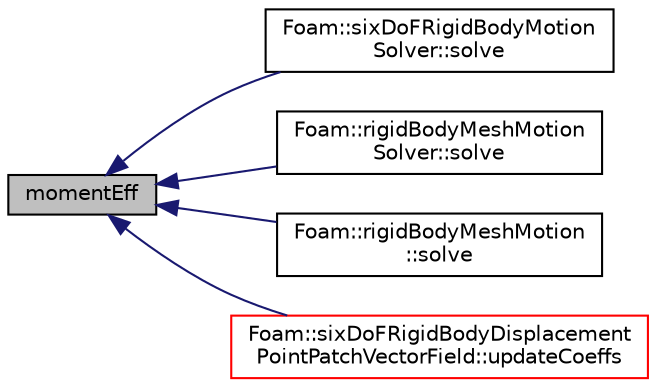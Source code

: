 digraph "momentEff"
{
  bgcolor="transparent";
  edge [fontname="Helvetica",fontsize="10",labelfontname="Helvetica",labelfontsize="10"];
  node [fontname="Helvetica",fontsize="10",shape=record];
  rankdir="LR";
  Node1773 [label="momentEff",height=0.2,width=0.4,color="black", fillcolor="grey75", style="filled", fontcolor="black"];
  Node1773 -> Node1774 [dir="back",color="midnightblue",fontsize="10",style="solid",fontname="Helvetica"];
  Node1774 [label="Foam::sixDoFRigidBodyMotion\lSolver::solve",height=0.2,width=0.4,color="black",URL="$a30813.html#af7d39f0eac0af0ed5785935ac72a1e7d",tooltip="Solve for motion. "];
  Node1773 -> Node1775 [dir="back",color="midnightblue",fontsize="10",style="solid",fontname="Helvetica"];
  Node1775 [label="Foam::rigidBodyMeshMotion\lSolver::solve",height=0.2,width=0.4,color="black",URL="$a30489.html#af7d39f0eac0af0ed5785935ac72a1e7d",tooltip="Solve for motion. "];
  Node1773 -> Node1776 [dir="back",color="midnightblue",fontsize="10",style="solid",fontname="Helvetica"];
  Node1776 [label="Foam::rigidBodyMeshMotion\l::solve",height=0.2,width=0.4,color="black",URL="$a30481.html#af7d39f0eac0af0ed5785935ac72a1e7d",tooltip="Solve for motion. "];
  Node1773 -> Node1777 [dir="back",color="midnightblue",fontsize="10",style="solid",fontname="Helvetica"];
  Node1777 [label="Foam::sixDoFRigidBodyDisplacement\lPointPatchVectorField::updateCoeffs",height=0.2,width=0.4,color="red",URL="$a30745.html#a7e24eafac629d3733181cd942d4c902f",tooltip="Update the coefficients associated with the patch field. "];
}
